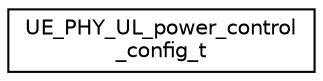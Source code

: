 digraph "Graphical Class Hierarchy"
{
 // LATEX_PDF_SIZE
  edge [fontname="Helvetica",fontsize="10",labelfontname="Helvetica",labelfontsize="10"];
  node [fontname="Helvetica",fontsize="10",shape=record];
  rankdir="LR";
  Node0 [label="UE_PHY_UL_power_control\l_config_t",height=0.2,width=0.4,color="black", fillcolor="white", style="filled",URL="$structUE__PHY__UL__power__control__config__t.html",tooltip=" "];
}
